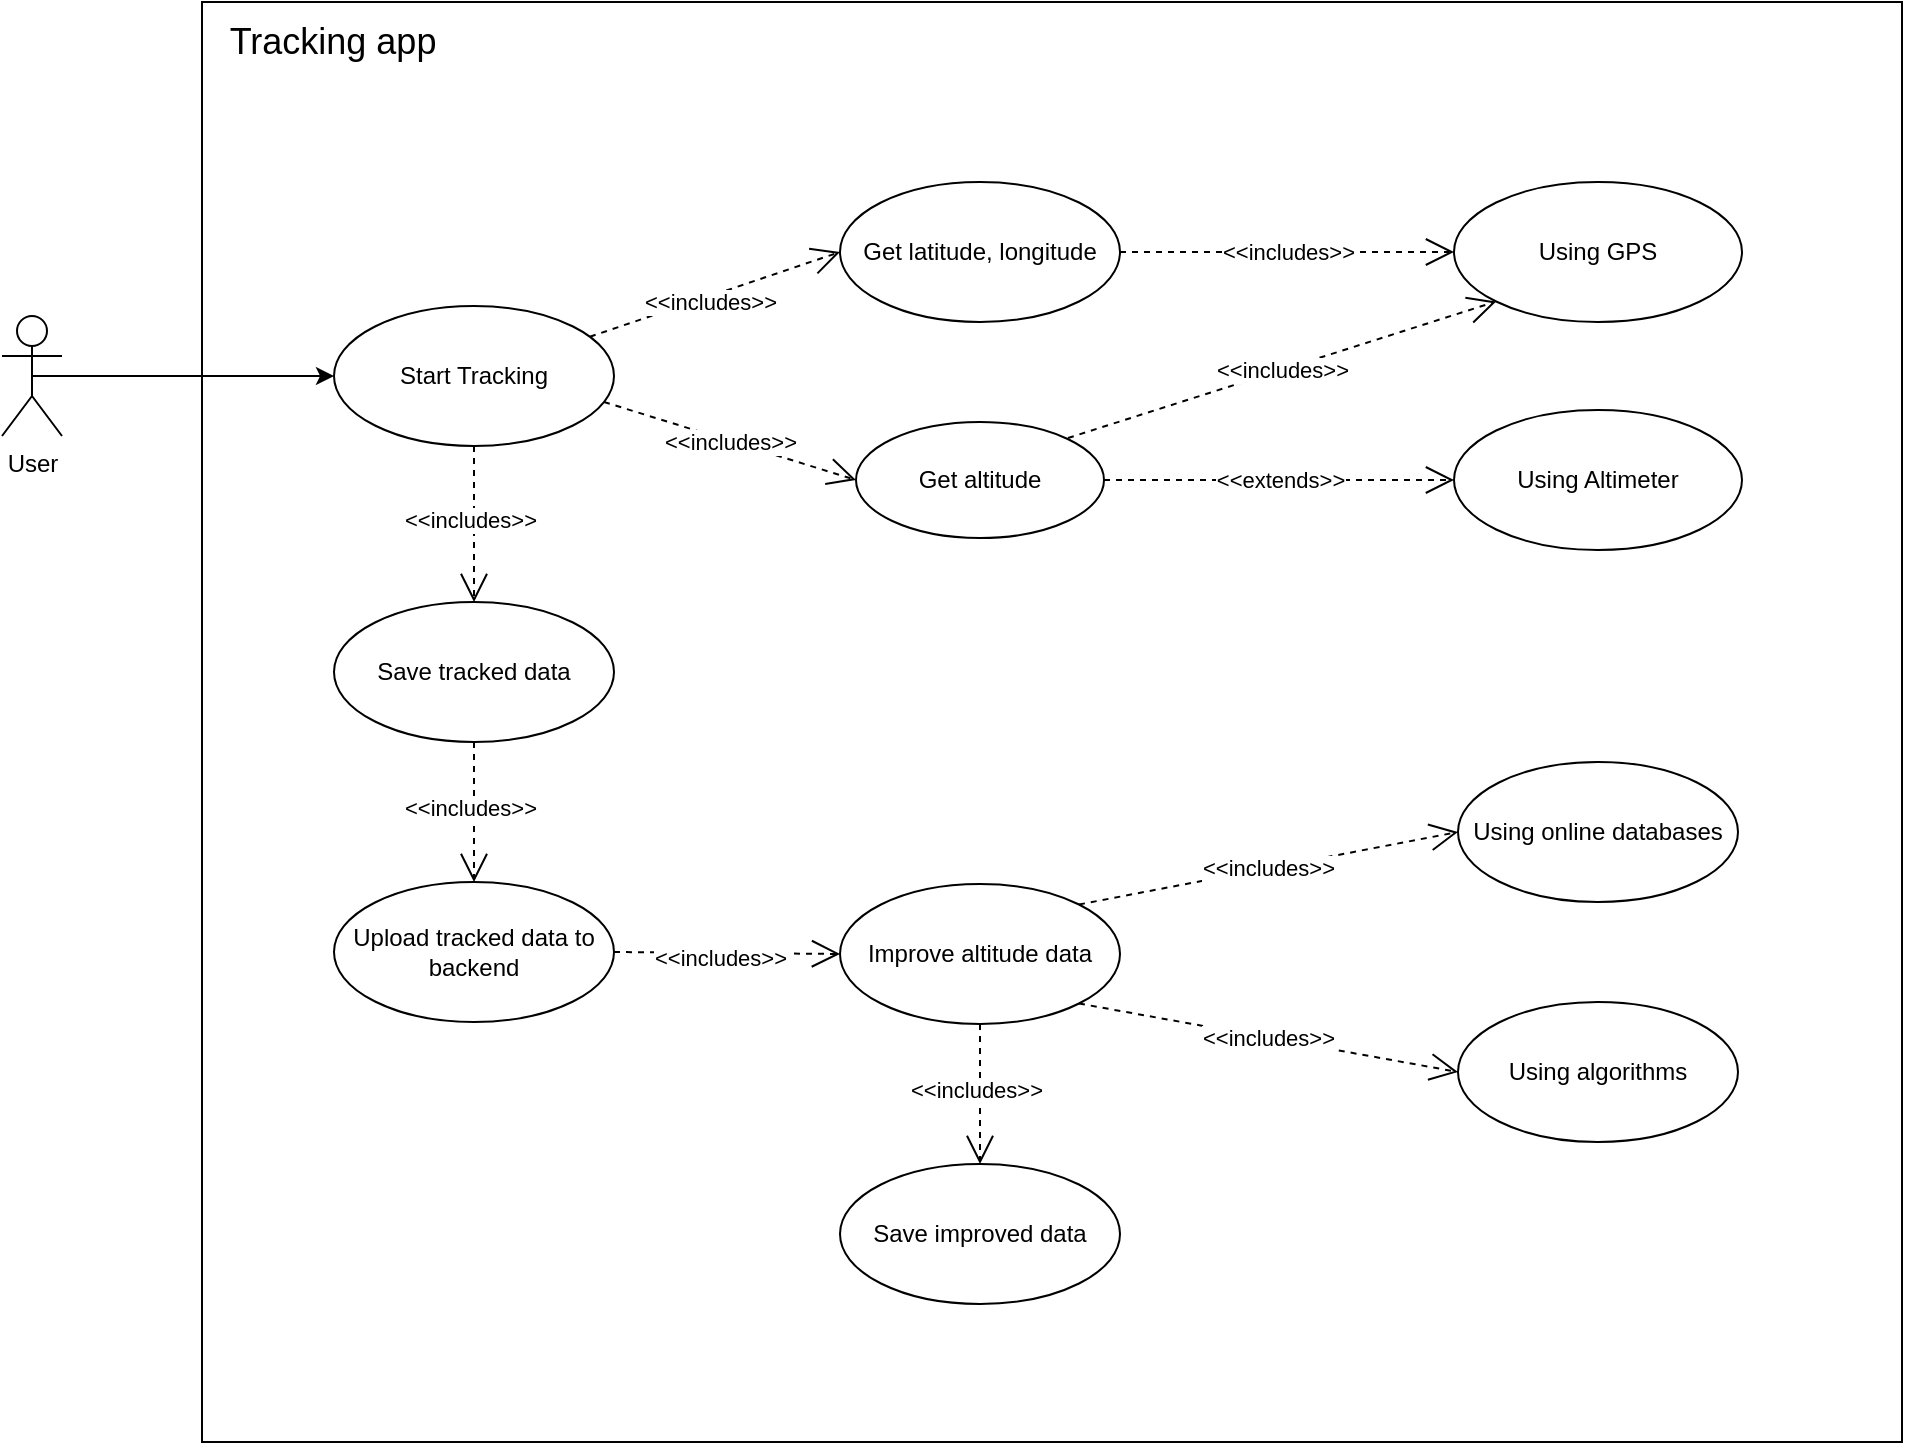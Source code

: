 <mxfile version="26.2.14">
  <diagram name="Page-1" id="lQRKS6c2TB_EXPpJWR8b">
    <mxGraphModel dx="1722" dy="919" grid="1" gridSize="10" guides="1" tooltips="1" connect="1" arrows="1" fold="1" page="1" pageScale="1" pageWidth="850" pageHeight="1100" math="0" shadow="0">
      <root>
        <mxCell id="0" />
        <mxCell id="1" parent="0" />
        <mxCell id="9Xz5pWxWFzYepiJFoi82-1" value="" style="rounded=0;whiteSpace=wrap;html=1;movable=0;resizable=0;rotatable=0;deletable=0;editable=0;locked=1;connectable=0;" vertex="1" parent="1">
          <mxGeometry x="200" y="60" width="850" height="720" as="geometry" />
        </mxCell>
        <mxCell id="9Xz5pWxWFzYepiJFoi82-2" style="edgeStyle=orthogonalEdgeStyle;rounded=0;orthogonalLoop=1;jettySize=auto;html=1;exitX=0.5;exitY=0.5;exitDx=0;exitDy=0;exitPerimeter=0;entryX=0;entryY=0.5;entryDx=0;entryDy=0;" edge="1" parent="1" source="9Xz5pWxWFzYepiJFoi82-3" target="9Xz5pWxWFzYepiJFoi82-5">
          <mxGeometry relative="1" as="geometry" />
        </mxCell>
        <mxCell id="9Xz5pWxWFzYepiJFoi82-3" value="User" style="shape=umlActor;verticalLabelPosition=bottom;verticalAlign=top;html=1;" vertex="1" parent="1">
          <mxGeometry x="100" y="217" width="30" height="60" as="geometry" />
        </mxCell>
        <mxCell id="9Xz5pWxWFzYepiJFoi82-5" value="Start Tracking" style="ellipse;whiteSpace=wrap;html=1;" vertex="1" parent="1">
          <mxGeometry x="266" y="212" width="140" height="70" as="geometry" />
        </mxCell>
        <mxCell id="9Xz5pWxWFzYepiJFoi82-6" value="&amp;lt;&amp;lt;extends&amp;gt;&amp;gt;" style="endArrow=open;endSize=12;dashed=1;html=1;rounded=0;entryX=0;entryY=0.5;entryDx=0;entryDy=0;exitX=1;exitY=0.5;exitDx=0;exitDy=0;" edge="1" parent="1" source="9Xz5pWxWFzYepiJFoi82-8" target="9Xz5pWxWFzYepiJFoi82-11">
          <mxGeometry width="160" relative="1" as="geometry">
            <mxPoint x="616" y="436" as="sourcePoint" />
            <mxPoint x="730.957" y="411.999" as="targetPoint" />
          </mxGeometry>
        </mxCell>
        <mxCell id="9Xz5pWxWFzYepiJFoi82-7" value="Get latitude, longitude" style="ellipse;whiteSpace=wrap;html=1;" vertex="1" parent="1">
          <mxGeometry x="519" y="150" width="140" height="70" as="geometry" />
        </mxCell>
        <mxCell id="9Xz5pWxWFzYepiJFoi82-8" value="Get altitude" style="ellipse;whiteSpace=wrap;html=1;" vertex="1" parent="1">
          <mxGeometry x="527" y="270" width="124" height="58" as="geometry" />
        </mxCell>
        <mxCell id="9Xz5pWxWFzYepiJFoi82-9" value="&amp;lt;&amp;lt;includes&amp;gt;&amp;gt;" style="endArrow=open;endSize=12;dashed=1;html=1;rounded=0;entryX=0;entryY=0.5;entryDx=0;entryDy=0;" edge="1" parent="1" target="9Xz5pWxWFzYepiJFoi82-8">
          <mxGeometry x="0.004" width="160" relative="1" as="geometry">
            <mxPoint x="401" y="260" as="sourcePoint" />
            <mxPoint x="566" y="132" as="targetPoint" />
            <mxPoint as="offset" />
          </mxGeometry>
        </mxCell>
        <mxCell id="9Xz5pWxWFzYepiJFoi82-10" value="&lt;font style=&quot;font-size: 18px;&quot;&gt;Tracking app&lt;/font&gt;" style="text;html=1;align=center;verticalAlign=middle;resizable=0;points=[];autosize=1;strokeColor=none;fillColor=none;" vertex="1" parent="1">
          <mxGeometry x="200" y="60" width="130" height="40" as="geometry" />
        </mxCell>
        <mxCell id="9Xz5pWxWFzYepiJFoi82-11" value="Using Altimeter" style="ellipse;whiteSpace=wrap;html=1;" vertex="1" parent="1">
          <mxGeometry x="826" y="264" width="144" height="70" as="geometry" />
        </mxCell>
        <mxCell id="9Xz5pWxWFzYepiJFoi82-12" value="Using GPS" style="ellipse;whiteSpace=wrap;html=1;" vertex="1" parent="1">
          <mxGeometry x="826" y="150" width="144" height="70" as="geometry" />
        </mxCell>
        <mxCell id="9Xz5pWxWFzYepiJFoi82-13" value="&amp;lt;&amp;lt;includes&amp;gt;&amp;gt;" style="endArrow=open;endSize=12;dashed=1;html=1;rounded=0;entryX=0;entryY=0.5;entryDx=0;entryDy=0;exitX=1;exitY=0.5;exitDx=0;exitDy=0;" edge="1" parent="1" source="9Xz5pWxWFzYepiJFoi82-7" target="9Xz5pWxWFzYepiJFoi82-12">
          <mxGeometry width="160" relative="1" as="geometry">
            <mxPoint x="678" y="303" as="sourcePoint" />
            <mxPoint x="849.613" y="381.632" as="targetPoint" />
          </mxGeometry>
        </mxCell>
        <mxCell id="9Xz5pWxWFzYepiJFoi82-14" value="" style="endArrow=open;endSize=12;dashed=1;html=1;rounded=0;entryX=0;entryY=0.5;entryDx=0;entryDy=0;" edge="1" parent="1" source="9Xz5pWxWFzYepiJFoi82-5" target="9Xz5pWxWFzYepiJFoi82-7">
          <mxGeometry x="-1" y="307" width="160" relative="1" as="geometry">
            <mxPoint x="416" y="224" as="sourcePoint" />
            <mxPoint x="480" y="212" as="targetPoint" />
            <mxPoint x="-216" y="161" as="offset" />
          </mxGeometry>
        </mxCell>
        <mxCell id="9Xz5pWxWFzYepiJFoi82-15" value="&amp;lt;&amp;lt;includes&amp;gt;&amp;gt;" style="edgeLabel;html=1;align=center;verticalAlign=middle;resizable=0;points=[];" vertex="1" connectable="0" parent="9Xz5pWxWFzYepiJFoi82-14">
          <mxGeometry x="-0.062" y="-2" relative="1" as="geometry">
            <mxPoint as="offset" />
          </mxGeometry>
        </mxCell>
        <mxCell id="9Xz5pWxWFzYepiJFoi82-17" value="Save tracked data" style="ellipse;whiteSpace=wrap;html=1;" vertex="1" parent="1">
          <mxGeometry x="266" y="360" width="140" height="70" as="geometry" />
        </mxCell>
        <mxCell id="9Xz5pWxWFzYepiJFoi82-19" value="Improve altitude data" style="ellipse;whiteSpace=wrap;html=1;" vertex="1" parent="1">
          <mxGeometry x="519" y="501" width="140" height="70" as="geometry" />
        </mxCell>
        <mxCell id="9Xz5pWxWFzYepiJFoi82-20" value="Using online databases" style="ellipse;whiteSpace=wrap;html=1;" vertex="1" parent="1">
          <mxGeometry x="828" y="440" width="140" height="70" as="geometry" />
        </mxCell>
        <mxCell id="9Xz5pWxWFzYepiJFoi82-21" value="Using algorithms" style="ellipse;whiteSpace=wrap;html=1;" vertex="1" parent="1">
          <mxGeometry x="828" y="560" width="140" height="70" as="geometry" />
        </mxCell>
        <mxCell id="9Xz5pWxWFzYepiJFoi82-22" value="Save improved data" style="ellipse;whiteSpace=wrap;html=1;" vertex="1" parent="1">
          <mxGeometry x="519" y="641" width="140" height="70" as="geometry" />
        </mxCell>
        <mxCell id="9Xz5pWxWFzYepiJFoi82-23" value="&amp;lt;&amp;lt;includes&amp;gt;&amp;gt;" style="endArrow=open;endSize=12;dashed=1;html=1;rounded=0;exitX=1;exitY=0;exitDx=0;exitDy=0;entryX=0;entryY=0.5;entryDx=0;entryDy=0;" edge="1" parent="1" source="9Xz5pWxWFzYepiJFoi82-19" target="9Xz5pWxWFzYepiJFoi82-20">
          <mxGeometry width="160" relative="1" as="geometry">
            <mxPoint x="649.2" y="541.0" as="sourcePoint" />
            <mxPoint x="779" y="545.98" as="targetPoint" />
          </mxGeometry>
        </mxCell>
        <mxCell id="9Xz5pWxWFzYepiJFoi82-24" value="&amp;lt;&amp;lt;includes&amp;gt;&amp;gt;" style="endArrow=open;endSize=12;dashed=1;html=1;rounded=0;exitX=1;exitY=1;exitDx=0;exitDy=0;entryX=0;entryY=0.5;entryDx=0;entryDy=0;" edge="1" parent="1" source="9Xz5pWxWFzYepiJFoi82-19" target="9Xz5pWxWFzYepiJFoi82-21">
          <mxGeometry width="160" relative="1" as="geometry">
            <mxPoint x="661" y="532" as="sourcePoint" />
            <mxPoint x="773" y="492" as="targetPoint" />
          </mxGeometry>
        </mxCell>
        <mxCell id="9Xz5pWxWFzYepiJFoi82-25" value="" style="endArrow=open;endSize=12;dashed=1;html=1;rounded=0;exitX=0.5;exitY=1;exitDx=0;exitDy=0;entryX=0.5;entryY=0;entryDx=0;entryDy=0;" edge="1" parent="1" source="9Xz5pWxWFzYepiJFoi82-5" target="9Xz5pWxWFzYepiJFoi82-17">
          <mxGeometry x="-1" y="307" width="160" relative="1" as="geometry">
            <mxPoint x="380" y="359" as="sourcePoint" />
            <mxPoint x="500" y="335" as="targetPoint" />
            <mxPoint x="-216" y="161" as="offset" />
          </mxGeometry>
        </mxCell>
        <mxCell id="9Xz5pWxWFzYepiJFoi82-26" value="&amp;lt;&amp;lt;includes&amp;gt;&amp;gt;" style="edgeLabel;html=1;align=center;verticalAlign=middle;resizable=0;points=[];" vertex="1" connectable="0" parent="9Xz5pWxWFzYepiJFoi82-25">
          <mxGeometry x="-0.062" y="-2" relative="1" as="geometry">
            <mxPoint as="offset" />
          </mxGeometry>
        </mxCell>
        <mxCell id="9Xz5pWxWFzYepiJFoi82-27" value="" style="endArrow=open;endSize=12;dashed=1;html=1;rounded=0;exitX=0.5;exitY=1;exitDx=0;exitDy=0;entryX=0.5;entryY=0;entryDx=0;entryDy=0;" edge="1" parent="1" source="9Xz5pWxWFzYepiJFoi82-17" target="9Xz5pWxWFzYepiJFoi82-34">
          <mxGeometry x="-1" y="307" width="160" relative="1" as="geometry">
            <mxPoint x="330" y="430" as="sourcePoint" />
            <mxPoint x="330" y="508" as="targetPoint" />
            <mxPoint x="-216" y="161" as="offset" />
          </mxGeometry>
        </mxCell>
        <mxCell id="9Xz5pWxWFzYepiJFoi82-28" value="&amp;lt;&amp;lt;includes&amp;gt;&amp;gt;" style="edgeLabel;html=1;align=center;verticalAlign=middle;resizable=0;points=[];" vertex="1" connectable="0" parent="9Xz5pWxWFzYepiJFoi82-27">
          <mxGeometry x="-0.062" y="-2" relative="1" as="geometry">
            <mxPoint as="offset" />
          </mxGeometry>
        </mxCell>
        <mxCell id="9Xz5pWxWFzYepiJFoi82-29" value="" style="endArrow=open;endSize=12;dashed=1;html=1;rounded=0;exitX=0.5;exitY=1;exitDx=0;exitDy=0;entryX=0.5;entryY=0;entryDx=0;entryDy=0;" edge="1" parent="1" source="9Xz5pWxWFzYepiJFoi82-19" target="9Xz5pWxWFzYepiJFoi82-22">
          <mxGeometry x="-1" y="307" width="160" relative="1" as="geometry">
            <mxPoint x="599" y="440" as="sourcePoint" />
            <mxPoint x="599" y="511" as="targetPoint" />
            <mxPoint x="-216" y="161" as="offset" />
          </mxGeometry>
        </mxCell>
        <mxCell id="9Xz5pWxWFzYepiJFoi82-30" value="&amp;lt;&amp;lt;includes&amp;gt;&amp;gt;" style="edgeLabel;html=1;align=center;verticalAlign=middle;resizable=0;points=[];" vertex="1" connectable="0" parent="9Xz5pWxWFzYepiJFoi82-29">
          <mxGeometry x="-0.062" y="-2" relative="1" as="geometry">
            <mxPoint as="offset" />
          </mxGeometry>
        </mxCell>
        <mxCell id="9Xz5pWxWFzYepiJFoi82-32" value="&amp;lt;&amp;lt;includes&amp;gt;&amp;gt;" style="endArrow=open;endSize=12;dashed=1;html=1;rounded=0;entryX=0;entryY=1;entryDx=0;entryDy=0;" edge="1" parent="1" target="9Xz5pWxWFzYepiJFoi82-12">
          <mxGeometry width="160" relative="1" as="geometry">
            <mxPoint x="633" y="278" as="sourcePoint" />
            <mxPoint x="836" y="185" as="targetPoint" />
          </mxGeometry>
        </mxCell>
        <mxCell id="9Xz5pWxWFzYepiJFoi82-34" value="Upload tracked data to backend" style="ellipse;whiteSpace=wrap;html=1;" vertex="1" parent="1">
          <mxGeometry x="266" y="500" width="140" height="70" as="geometry" />
        </mxCell>
        <mxCell id="9Xz5pWxWFzYepiJFoi82-43" value="" style="endArrow=open;endSize=12;dashed=1;html=1;rounded=0;exitX=1;exitY=0.5;exitDx=0;exitDy=0;entryX=0;entryY=0.5;entryDx=0;entryDy=0;" edge="1" parent="1" source="9Xz5pWxWFzYepiJFoi82-34" target="9Xz5pWxWFzYepiJFoi82-19">
          <mxGeometry x="-1" y="307" width="160" relative="1" as="geometry">
            <mxPoint x="400" y="515" as="sourcePoint" />
            <mxPoint x="340" y="490" as="targetPoint" />
            <mxPoint x="-216" y="161" as="offset" />
          </mxGeometry>
        </mxCell>
        <mxCell id="9Xz5pWxWFzYepiJFoi82-44" value="&amp;lt;&amp;lt;includes&amp;gt;&amp;gt;" style="edgeLabel;html=1;align=center;verticalAlign=middle;resizable=0;points=[];" vertex="1" connectable="0" parent="9Xz5pWxWFzYepiJFoi82-43">
          <mxGeometry x="-0.062" y="-2" relative="1" as="geometry">
            <mxPoint as="offset" />
          </mxGeometry>
        </mxCell>
      </root>
    </mxGraphModel>
  </diagram>
</mxfile>

